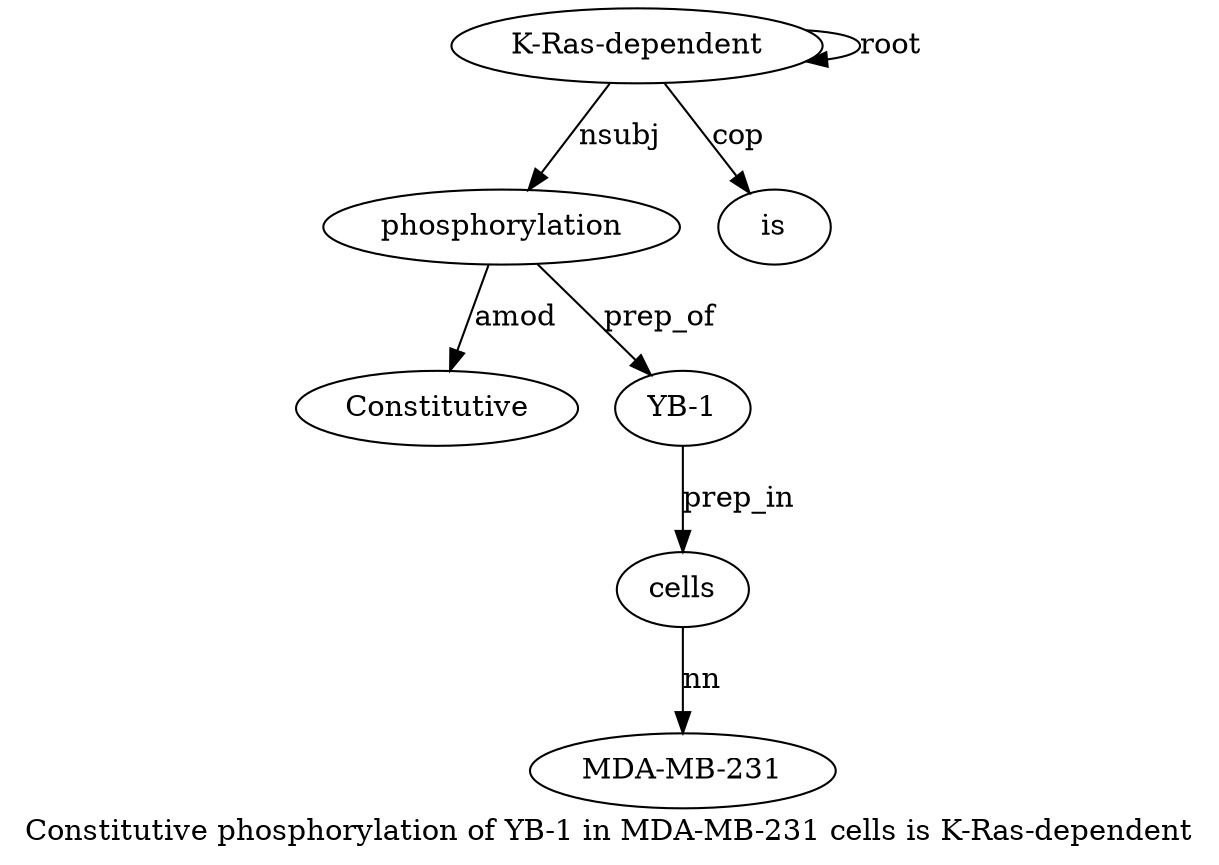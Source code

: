 digraph "Constitutive phosphorylation of YB-1 in MDA-MB-231 cells is K-Ras-dependent" {
label="Constitutive phosphorylation of YB-1 in MDA-MB-231 cells is K-Ras-dependent";
phosphorylation2 [style=filled, fillcolor=white, label=phosphorylation];
Constitutive1 [style=filled, fillcolor=white, label=Constitutive];
phosphorylation2 -> Constitutive1  [label=amod];
"K-Ras-dependent9" [style=filled, fillcolor=white, label="K-Ras-dependent"];
"K-Ras-dependent9" -> phosphorylation2  [label=nsubj];
"YB-14" [style=filled, fillcolor=white, label="YB-1"];
phosphorylation2 -> "YB-14"  [label=prep_of];
cells7 [style=filled, fillcolor=white, label=cells];
"MDA-MB-2316" [style=filled, fillcolor=white, label="MDA-MB-231"];
cells7 -> "MDA-MB-2316"  [label=nn];
"YB-14" -> cells7  [label=prep_in];
is8 [style=filled, fillcolor=white, label=is];
"K-Ras-dependent9" -> is8  [label=cop];
"K-Ras-dependent9" -> "K-Ras-dependent9"  [label=root];
}
